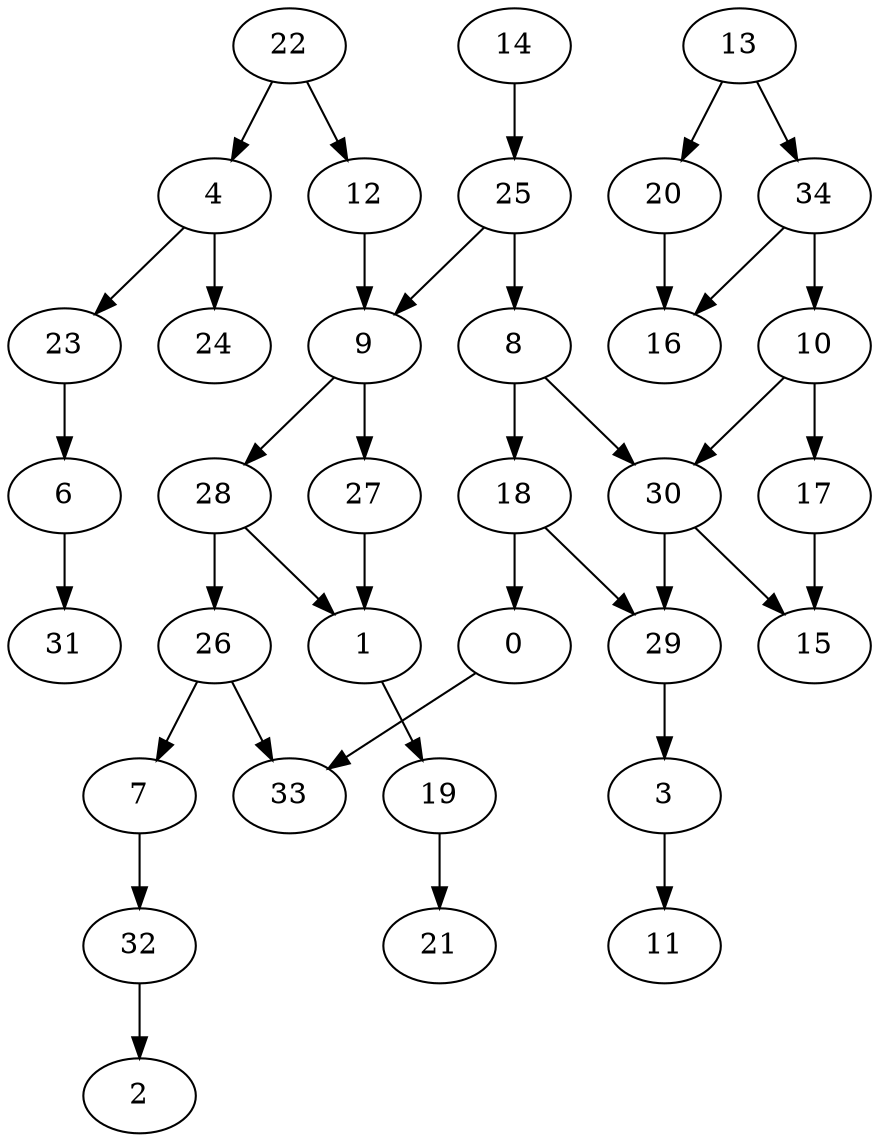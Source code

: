 digraph  {
0 [label=0];
33 [label=33];
1 [label=1];
19 [label=19];
21 [label=21];
3 [label=3];
11 [label=11];
4 [label=4];
23 [label=23];
24 [label=24];
6 [label=6];
13 [label=13];
20 [label=20];
34 [label=34];
14 [label=14];
25 [label=25];
22 [label=22];
12 [label=12];
31 [label=31];
7 [label=7];
32 [label=32];
2 [label=2];
8 [label=8];
18 [label=18];
30 [label=30];
29 [label=29];
15 [label=15];
9 [label=9];
27 [label=27];
28 [label=28];
26 [label=26];
10 [label=10];
17 [label=17];
16 [label=16];
0 -> 33  [key=0];
1 -> 19  [key=0];
19 -> 21  [key=0];
3 -> 11  [key=0];
4 -> 23  [key=0];
4 -> 24  [key=0];
23 -> 6  [key=0];
6 -> 31  [key=0];
13 -> 20  [key=0];
13 -> 34  [key=0];
20 -> 16  [key=0];
34 -> 10  [key=0];
34 -> 16  [key=0];
14 -> 25  [key=0];
25 -> 8  [key=0];
25 -> 9  [key=0];
22 -> 4  [key=0];
22 -> 12  [key=0];
12 -> 9  [key=0];
7 -> 32  [key=0];
32 -> 2  [key=0];
8 -> 18  [key=0];
8 -> 30  [key=0];
18 -> 0  [key=0];
18 -> 29  [key=0];
30 -> 15  [key=0];
30 -> 29  [key=0];
29 -> 3  [key=0];
9 -> 27  [key=0];
9 -> 28  [key=0];
27 -> 1  [key=0];
28 -> 1  [key=0];
28 -> 26  [key=0];
26 -> 33  [key=0];
26 -> 7  [key=0];
10 -> 30  [key=0];
10 -> 17  [key=0];
17 -> 15  [key=0];
}
